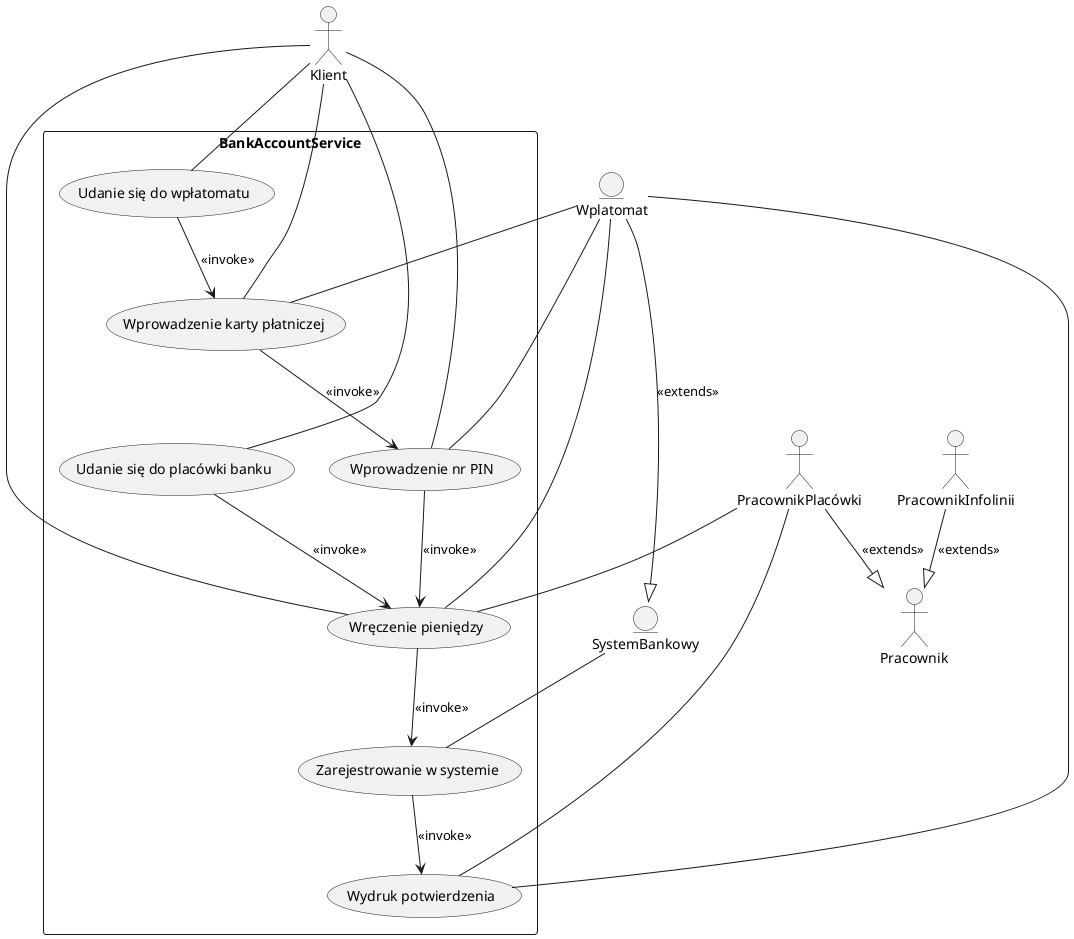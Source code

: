 'Diagram przypadków użycia - wpłata gotówki we wpłatomacie lub w placówce
@startuml

actor Klient as K

actor Pracownik as P
actor PracownikPlacówki as PP
actor PracownikInfolinii as PI

entity Wplatomat as W
entity SystemBankowy as S

rectangle BankAccountService {
    usecase "Udanie się do wpłatomatu" as wplatomat
    usecase "Udanie się do placówki banku" as placowka
    usecase "Wprowadzenie karty płatniczej" as karta
    usecase "Wprowadzenie nr PIN" as pin
    usecase "Wręczenie pieniędzy" as wreczenie
    usecase "Zarejestrowanie w systemie" as zarejestrowanie
    usecase "Wydruk potwierdzenia" as wydruk
}

PP --|> P : <<extends>>
PI --|> P : <<extends>>
W --|> S : <<extends>>

K -- wplatomat
K -- placowka
K -- wreczenie
PP -- wreczenie 
W -- wreczenie
K -- karta
W -- karta
K -- pin
W -- pin
S -- zarejestrowanie
PP -- wydruk
W -- wydruk
wplatomat --> karta : <<invoke>>
karta --> pin : <<invoke>>
pin --> wreczenie : <<invoke>>
wreczenie --> zarejestrowanie : <<invoke>>
zarejestrowanie --> wydruk : <<invoke>>
placowka --> wreczenie : <<invoke>>

@enduml